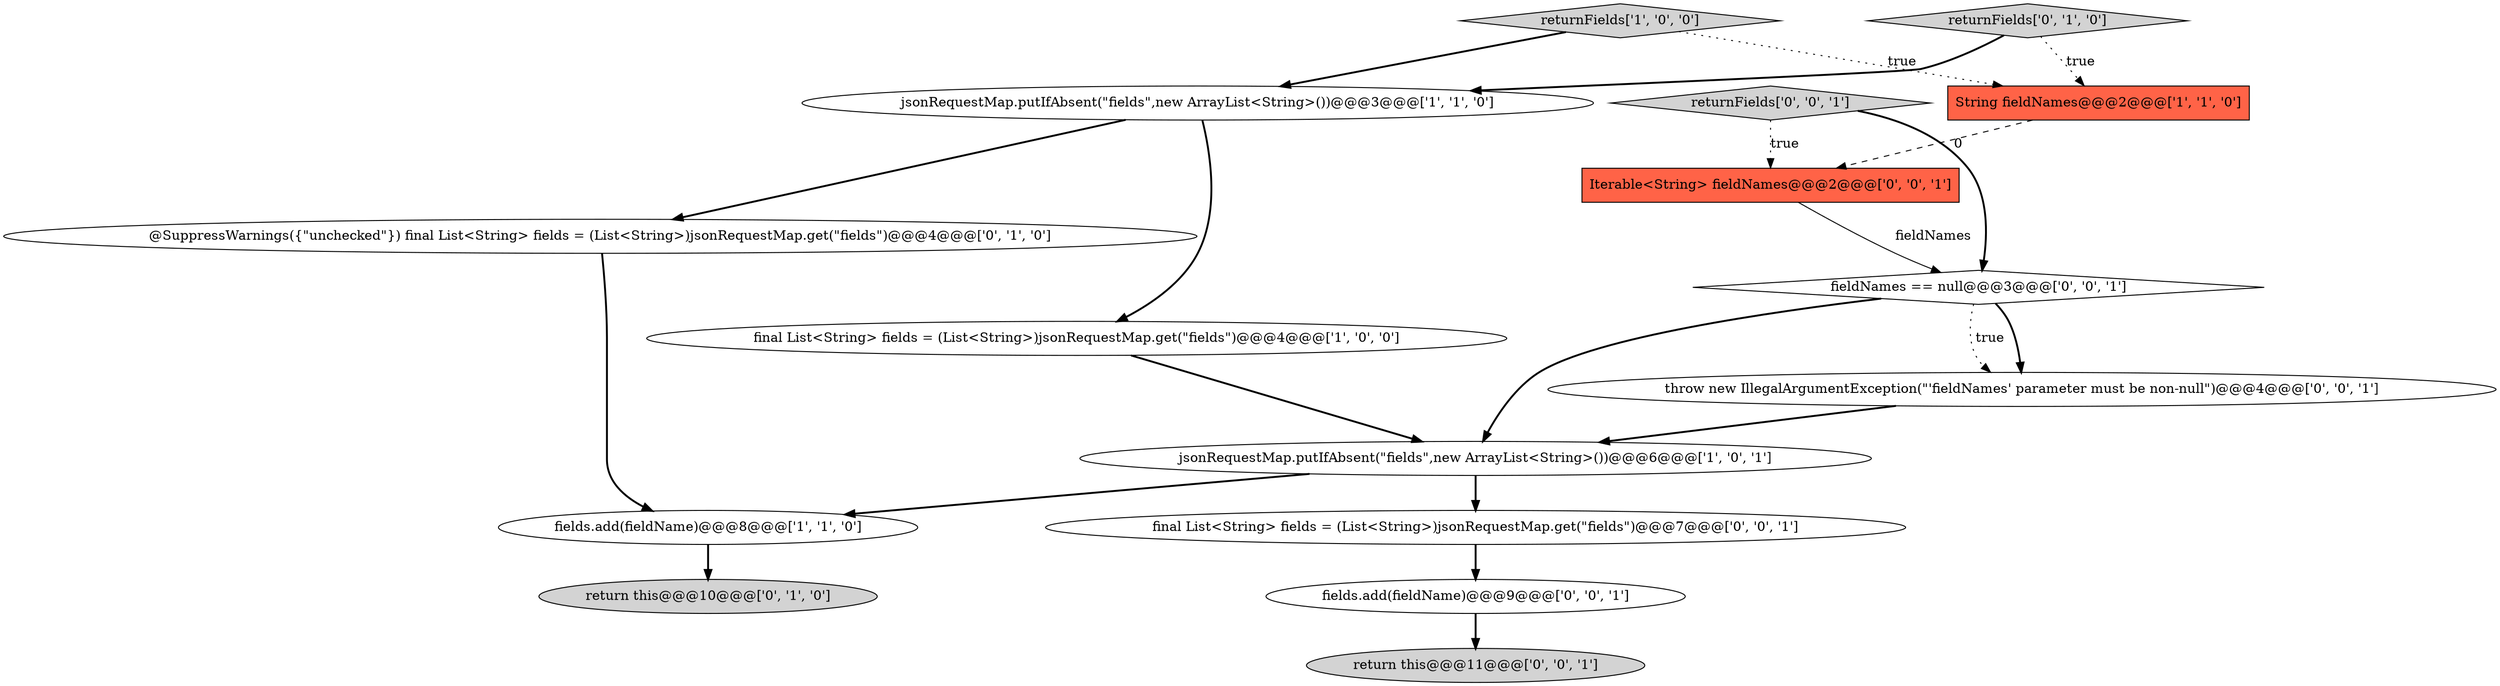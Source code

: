 digraph {
14 [style = filled, label = "return this@@@11@@@['0', '0', '1']", fillcolor = lightgray, shape = ellipse image = "AAA0AAABBB3BBB"];
11 [style = filled, label = "final List<String> fields = (List<String>)jsonRequestMap.get(\"fields\")@@@7@@@['0', '0', '1']", fillcolor = white, shape = ellipse image = "AAA0AAABBB3BBB"];
1 [style = filled, label = "final List<String> fields = (List<String>)jsonRequestMap.get(\"fields\")@@@4@@@['1', '0', '0']", fillcolor = white, shape = ellipse image = "AAA0AAABBB1BBB"];
13 [style = filled, label = "Iterable<String> fieldNames@@@2@@@['0', '0', '1']", fillcolor = tomato, shape = box image = "AAA0AAABBB3BBB"];
0 [style = filled, label = "String fieldNames@@@2@@@['1', '1', '0']", fillcolor = tomato, shape = box image = "AAA0AAABBB1BBB"];
2 [style = filled, label = "returnFields['1', '0', '0']", fillcolor = lightgray, shape = diamond image = "AAA0AAABBB1BBB"];
7 [style = filled, label = "return this@@@10@@@['0', '1', '0']", fillcolor = lightgray, shape = ellipse image = "AAA0AAABBB2BBB"];
15 [style = filled, label = "throw new IllegalArgumentException(\"'fieldNames' parameter must be non-null\")@@@4@@@['0', '0', '1']", fillcolor = white, shape = ellipse image = "AAA0AAABBB3BBB"];
8 [style = filled, label = "returnFields['0', '1', '0']", fillcolor = lightgray, shape = diamond image = "AAA0AAABBB2BBB"];
5 [style = filled, label = "jsonRequestMap.putIfAbsent(\"fields\",new ArrayList<String>())@@@6@@@['1', '0', '1']", fillcolor = white, shape = ellipse image = "AAA0AAABBB1BBB"];
3 [style = filled, label = "jsonRequestMap.putIfAbsent(\"fields\",new ArrayList<String>())@@@3@@@['1', '1', '0']", fillcolor = white, shape = ellipse image = "AAA0AAABBB1BBB"];
9 [style = filled, label = "returnFields['0', '0', '1']", fillcolor = lightgray, shape = diamond image = "AAA0AAABBB3BBB"];
10 [style = filled, label = "fieldNames == null@@@3@@@['0', '0', '1']", fillcolor = white, shape = diamond image = "AAA0AAABBB3BBB"];
12 [style = filled, label = "fields.add(fieldName)@@@9@@@['0', '0', '1']", fillcolor = white, shape = ellipse image = "AAA0AAABBB3BBB"];
6 [style = filled, label = "@SuppressWarnings({\"unchecked\"}) final List<String> fields = (List<String>)jsonRequestMap.get(\"fields\")@@@4@@@['0', '1', '0']", fillcolor = white, shape = ellipse image = "AAA0AAABBB2BBB"];
4 [style = filled, label = "fields.add(fieldName)@@@8@@@['1', '1', '0']", fillcolor = white, shape = ellipse image = "AAA0AAABBB1BBB"];
1->5 [style = bold, label=""];
2->0 [style = dotted, label="true"];
10->15 [style = bold, label=""];
3->1 [style = bold, label=""];
2->3 [style = bold, label=""];
8->3 [style = bold, label=""];
3->6 [style = bold, label=""];
11->12 [style = bold, label=""];
13->10 [style = solid, label="fieldNames"];
9->10 [style = bold, label=""];
4->7 [style = bold, label=""];
15->5 [style = bold, label=""];
10->15 [style = dotted, label="true"];
6->4 [style = bold, label=""];
10->5 [style = bold, label=""];
9->13 [style = dotted, label="true"];
0->13 [style = dashed, label="0"];
5->4 [style = bold, label=""];
12->14 [style = bold, label=""];
8->0 [style = dotted, label="true"];
5->11 [style = bold, label=""];
}
